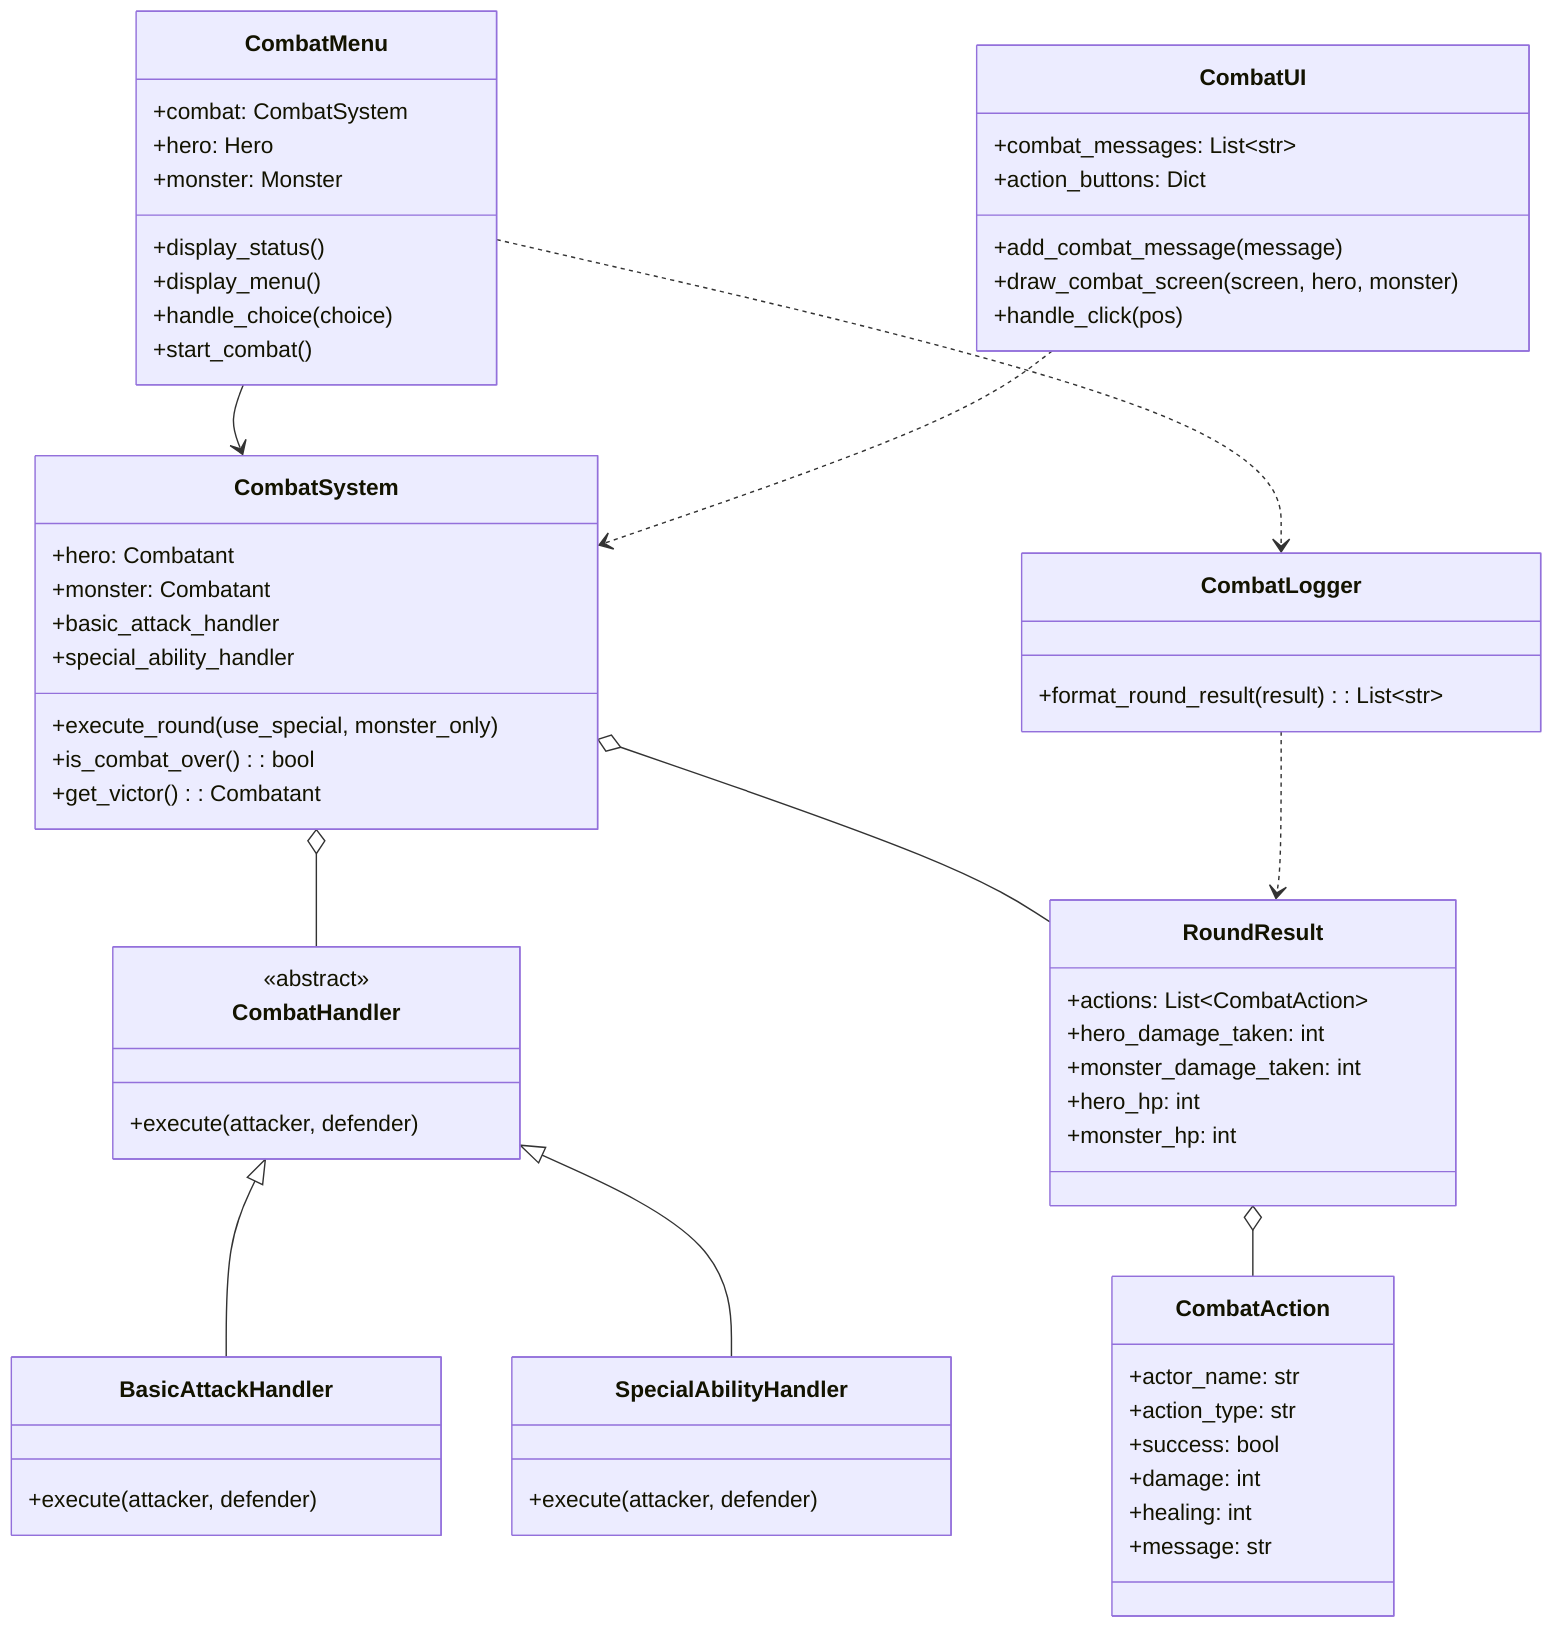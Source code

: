 classDiagram
    %% Combat system
    class CombatSystem {
        +hero: Combatant
        +monster: Combatant
        +basic_attack_handler
        +special_ability_handler
        +execute_round(use_special, monster_only)
        +is_combat_over(): bool
        +get_victor(): Combatant
    }

    class CombatHandler {
        <<abstract>>
        +execute(attacker, defender)
    }

    class BasicAttackHandler {
        +execute(attacker, defender)
    }

    class SpecialAbilityHandler {
        +execute(attacker, defender)
    }

    class CombatAction {
        +actor_name: str
        +action_type: str
        +success: bool
        +damage: int
        +healing: int
        +message: str
    }

    class RoundResult {
        +actions: List~CombatAction~
        +hero_damage_taken: int
        +monster_damage_taken: int
        +hero_hp: int
        +monster_hp: int
    }

    class CombatLogger {
        +format_round_result(result): List~str~
    }

    class CombatMenu {
        +combat: CombatSystem
        +hero: Hero
        +monster: Monster
        +display_status()
        +display_menu()
        +handle_choice(choice)
        +start_combat()
    }

    class CombatUI {
        +combat_messages: List~str~
        +action_buttons: Dict
        +add_combat_message(message)
        +draw_combat_screen(screen, hero, monster)
        +handle_click(pos)
    }

    CombatHandler <|-- BasicAttackHandler
    CombatHandler <|-- SpecialAbilityHandler
    CombatSystem o-- CombatHandler
    CombatSystem o-- RoundResult
    RoundResult o-- CombatAction
    CombatLogger ..> RoundResult
    CombatMenu --> CombatSystem
    CombatMenu ..> CombatLogger
    CombatUI ..> CombatSystem